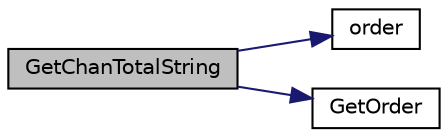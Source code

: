 digraph "GetChanTotalString"
{
  edge [fontname="Helvetica",fontsize="10",labelfontname="Helvetica",labelfontsize="10"];
  node [fontname="Helvetica",fontsize="10",shape=record];
  rankdir="LR";
  Node1 [label="GetChanTotalString",height=0.2,width=0.4,color="black", fillcolor="grey75", style="filled", fontcolor="black"];
  Node1 -> Node2 [color="midnightblue",fontsize="10",style="solid",fontname="Helvetica"];
  Node2 [label="order",height=0.2,width=0.4,color="black", fillcolor="white", style="filled",URL="$dd/d8b/listener_8cpp.html#ad9cc2fede07ca84705c9b1a36643130e",tooltip="Find the order of magnitude of an input double. "];
  Node1 -> Node3 [color="midnightblue",fontsize="10",style="solid",fontname="Helvetica"];
  Node3 [label="GetOrder",height=0.2,width=0.4,color="black", fillcolor="white", style="filled",URL="$d4/de7/monitor_8cpp.html#a3ed8ef5e7bc069a3a3edff740328ff0d"];
}

